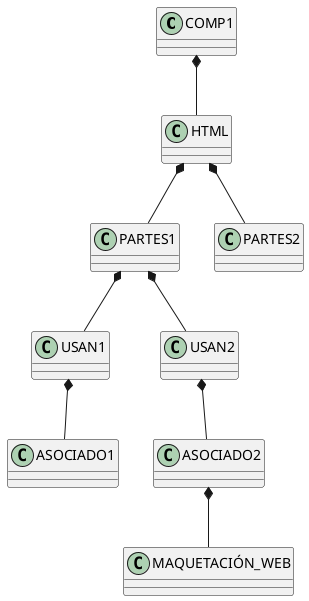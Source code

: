 @startuml
COMP1 *-- HTML
HTML *-- PARTES1
PARTES1 *-- USAN1
USAN1 *-- ASOCIADO1
PARTES1 *-- USAN2
USAN2 *-- ASOCIADO2
ASOCIADO2 *-- MAQUETACIÓN_WEB
HTML *-- PARTES2
@enduml
